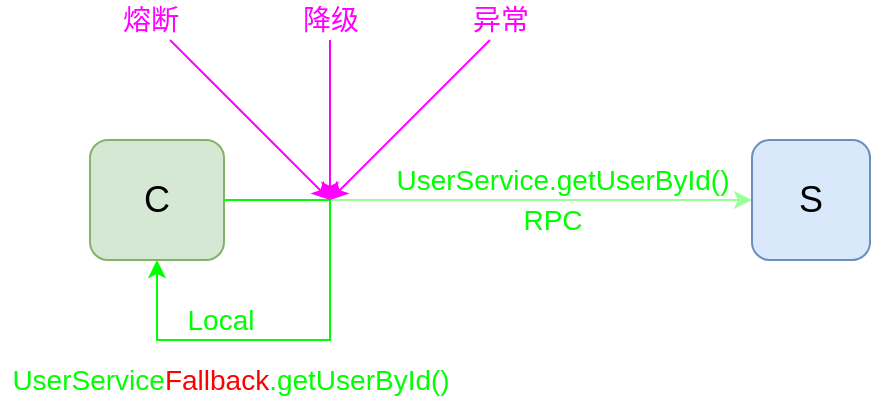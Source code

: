 <mxfile version="17.1.2" type="github">
  <diagram id="2DHRnuZNytbDyupPoHkn" name="Page-1">
    <mxGraphModel dx="967" dy="769" grid="1" gridSize="10" guides="1" tooltips="1" connect="1" arrows="1" fold="1" page="1" pageScale="1" pageWidth="827" pageHeight="1169" math="0" shadow="0">
      <root>
        <mxCell id="0" />
        <mxCell id="1" parent="0" />
        <mxCell id="tCfoMTZ9wKFjFBBJjCjX-1" style="edgeStyle=none;rounded=0;orthogonalLoop=1;jettySize=auto;html=1;entryX=0;entryY=0.5;entryDx=0;entryDy=0;exitX=1;exitY=0.5;exitDx=0;exitDy=0;fontSize=18;startArrow=none;startFill=0;strokeColor=#99FF99;" edge="1" parent="1" source="tCfoMTZ9wKFjFBBJjCjX-2" target="tCfoMTZ9wKFjFBBJjCjX-3">
          <mxGeometry relative="1" as="geometry" />
        </mxCell>
        <mxCell id="tCfoMTZ9wKFjFBBJjCjX-2" value="C" style="rounded=1;whiteSpace=wrap;html=1;fontSize=18;fillColor=#d5e8d4;strokeColor=#82b366;" vertex="1" parent="1">
          <mxGeometry x="160" y="330" width="67" height="60" as="geometry" />
        </mxCell>
        <mxCell id="tCfoMTZ9wKFjFBBJjCjX-3" value="S" style="rounded=1;whiteSpace=wrap;html=1;fontSize=18;fillColor=#dae8fc;strokeColor=#6c8ebf;" vertex="1" parent="1">
          <mxGeometry x="491" y="330" width="59" height="60" as="geometry" />
        </mxCell>
        <mxCell id="tCfoMTZ9wKFjFBBJjCjX-6" value="&lt;font style=&quot;font-size: 14px&quot; color=&quot;#00ff00&quot;&gt;UserService.getUserById()&lt;/font&gt;" style="text;html=1;align=center;verticalAlign=middle;resizable=0;points=[];autosize=1;strokeColor=none;fillColor=none;" vertex="1" parent="1">
          <mxGeometry x="306" y="340" width="180" height="20" as="geometry" />
        </mxCell>
        <mxCell id="tCfoMTZ9wKFjFBBJjCjX-7" style="edgeStyle=orthogonalEdgeStyle;rounded=0;orthogonalLoop=1;jettySize=auto;html=1;exitX=1;exitY=0.5;exitDx=0;exitDy=0;entryX=0.5;entryY=1;entryDx=0;entryDy=0;fontSize=14;startArrow=none;startFill=0;fillColor=#d5e8d4;strokeColor=#00FF00;" edge="1" parent="1" source="tCfoMTZ9wKFjFBBJjCjX-2" target="tCfoMTZ9wKFjFBBJjCjX-2">
          <mxGeometry relative="1" as="geometry">
            <Array as="points">
              <mxPoint x="280" y="360" />
              <mxPoint x="280" y="430" />
              <mxPoint x="194" y="430" />
            </Array>
          </mxGeometry>
        </mxCell>
        <mxCell id="tCfoMTZ9wKFjFBBJjCjX-8" value="&lt;font style=&quot;font-size: 14px&quot; color=&quot;#00ff00&quot;&gt;UserService&lt;/font&gt;&lt;font style=&quot;font-size: 14px&quot; color=&quot;#ff0000&quot;&gt;Fallback&lt;/font&gt;&lt;font style=&quot;font-size: 14px&quot; color=&quot;#00ff00&quot;&gt;.getUserById()&lt;/font&gt;" style="text;html=1;align=center;verticalAlign=middle;resizable=0;points=[];autosize=1;strokeColor=none;fillColor=none;" vertex="1" parent="1">
          <mxGeometry x="115" y="440" width="230" height="20" as="geometry" />
        </mxCell>
        <mxCell id="tCfoMTZ9wKFjFBBJjCjX-9" value="&lt;font color=&quot;#00ff00&quot;&gt;RPC&lt;/font&gt;" style="text;html=1;align=center;verticalAlign=middle;resizable=0;points=[];autosize=1;strokeColor=none;fillColor=none;fontSize=14;fontColor=#FF0000;" vertex="1" parent="1">
          <mxGeometry x="366" y="360" width="50" height="20" as="geometry" />
        </mxCell>
        <mxCell id="tCfoMTZ9wKFjFBBJjCjX-10" value="&lt;font color=&quot;#00ff00&quot;&gt;Local&lt;/font&gt;" style="text;html=1;align=center;verticalAlign=middle;resizable=0;points=[];autosize=1;strokeColor=none;fillColor=none;fontSize=14;fontColor=#FF0000;" vertex="1" parent="1">
          <mxGeometry x="200" y="410" width="50" height="20" as="geometry" />
        </mxCell>
        <mxCell id="tCfoMTZ9wKFjFBBJjCjX-11" value="" style="endArrow=classic;html=1;rounded=0;fontSize=14;fontColor=#FF0000;strokeColor=#FF00FF;" edge="1" parent="1">
          <mxGeometry width="50" height="50" relative="1" as="geometry">
            <mxPoint x="200" y="280" as="sourcePoint" />
            <mxPoint x="280" y="360" as="targetPoint" />
          </mxGeometry>
        </mxCell>
        <mxCell id="tCfoMTZ9wKFjFBBJjCjX-13" value="" style="endArrow=classic;html=1;rounded=0;fontSize=14;fontColor=#FF0000;strokeColor=#FF00FF;" edge="1" parent="1">
          <mxGeometry width="50" height="50" relative="1" as="geometry">
            <mxPoint x="280" y="280" as="sourcePoint" />
            <mxPoint x="280" y="360" as="targetPoint" />
          </mxGeometry>
        </mxCell>
        <mxCell id="tCfoMTZ9wKFjFBBJjCjX-14" value="" style="endArrow=classic;html=1;rounded=0;fontSize=14;fontColor=#FF0000;strokeColor=#FF00FF;" edge="1" parent="1">
          <mxGeometry width="50" height="50" relative="1" as="geometry">
            <mxPoint x="360" y="280" as="sourcePoint" />
            <mxPoint x="280" y="360" as="targetPoint" />
          </mxGeometry>
        </mxCell>
        <mxCell id="tCfoMTZ9wKFjFBBJjCjX-15" value="&lt;font color=&quot;#ff00ff&quot;&gt;熔断&lt;/font&gt;" style="text;html=1;align=center;verticalAlign=middle;resizable=0;points=[];autosize=1;strokeColor=none;fillColor=none;fontSize=14;fontColor=#FF0000;" vertex="1" parent="1">
          <mxGeometry x="170" y="260" width="40" height="20" as="geometry" />
        </mxCell>
        <mxCell id="tCfoMTZ9wKFjFBBJjCjX-16" value="&lt;font color=&quot;#ff00ff&quot;&gt;降级&lt;/font&gt;" style="text;html=1;align=center;verticalAlign=middle;resizable=0;points=[];autosize=1;strokeColor=none;fillColor=none;fontSize=14;fontColor=#FF0000;" vertex="1" parent="1">
          <mxGeometry x="260" y="260" width="40" height="20" as="geometry" />
        </mxCell>
        <mxCell id="tCfoMTZ9wKFjFBBJjCjX-17" value="&lt;font color=&quot;#ff00ff&quot;&gt;异常&lt;/font&gt;" style="text;html=1;align=center;verticalAlign=middle;resizable=0;points=[];autosize=1;strokeColor=none;fillColor=none;fontSize=14;fontColor=#FF0000;" vertex="1" parent="1">
          <mxGeometry x="345" y="260" width="40" height="20" as="geometry" />
        </mxCell>
      </root>
    </mxGraphModel>
  </diagram>
</mxfile>
